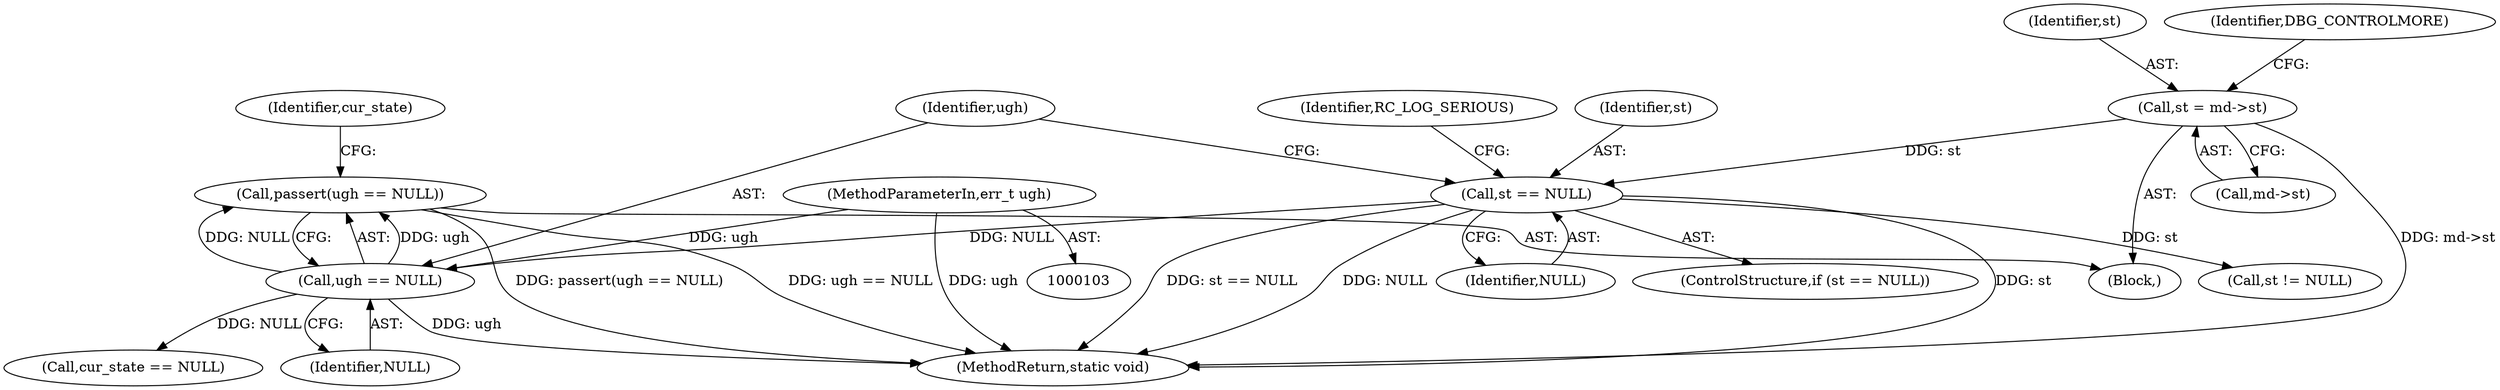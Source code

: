 digraph "0_libreswan_2899351224fe2940aec37d7656e1e392c0fe07f0_0@API" {
"1000148" [label="(Call,passert(ugh == NULL))"];
"1000149" [label="(Call,ugh == NULL)"];
"1000106" [label="(MethodParameterIn,err_t ugh)"];
"1000131" [label="(Call,st == NULL)"];
"1000120" [label="(Call,st = md->st)"];
"1000149" [label="(Call,ugh == NULL)"];
"1000153" [label="(Call,cur_state == NULL)"];
"1000130" [label="(ControlStructure,if (st == NULL))"];
"1000133" [label="(Identifier,NULL)"];
"1000132" [label="(Identifier,st)"];
"1000154" [label="(Identifier,cur_state)"];
"1000151" [label="(Identifier,NULL)"];
"1000122" [label="(Call,md->st)"];
"1000107" [label="(Block,)"];
"1000106" [label="(MethodParameterIn,err_t ugh)"];
"1000120" [label="(Call,st = md->st)"];
"1000121" [label="(Identifier,st)"];
"1000131" [label="(Call,st == NULL)"];
"1000150" [label="(Identifier,ugh)"];
"1000234" [label="(MethodReturn,static void)"];
"1000157" [label="(Call,st != NULL)"];
"1000127" [label="(Identifier,DBG_CONTROLMORE)"];
"1000148" [label="(Call,passert(ugh == NULL))"];
"1000136" [label="(Identifier,RC_LOG_SERIOUS)"];
"1000148" -> "1000107"  [label="AST: "];
"1000148" -> "1000149"  [label="CFG: "];
"1000149" -> "1000148"  [label="AST: "];
"1000154" -> "1000148"  [label="CFG: "];
"1000148" -> "1000234"  [label="DDG: ugh == NULL"];
"1000148" -> "1000234"  [label="DDG: passert(ugh == NULL)"];
"1000149" -> "1000148"  [label="DDG: ugh"];
"1000149" -> "1000148"  [label="DDG: NULL"];
"1000149" -> "1000151"  [label="CFG: "];
"1000150" -> "1000149"  [label="AST: "];
"1000151" -> "1000149"  [label="AST: "];
"1000149" -> "1000234"  [label="DDG: ugh"];
"1000106" -> "1000149"  [label="DDG: ugh"];
"1000131" -> "1000149"  [label="DDG: NULL"];
"1000149" -> "1000153"  [label="DDG: NULL"];
"1000106" -> "1000103"  [label="AST: "];
"1000106" -> "1000234"  [label="DDG: ugh"];
"1000131" -> "1000130"  [label="AST: "];
"1000131" -> "1000133"  [label="CFG: "];
"1000132" -> "1000131"  [label="AST: "];
"1000133" -> "1000131"  [label="AST: "];
"1000136" -> "1000131"  [label="CFG: "];
"1000150" -> "1000131"  [label="CFG: "];
"1000131" -> "1000234"  [label="DDG: NULL"];
"1000131" -> "1000234"  [label="DDG: st"];
"1000131" -> "1000234"  [label="DDG: st == NULL"];
"1000120" -> "1000131"  [label="DDG: st"];
"1000131" -> "1000157"  [label="DDG: st"];
"1000120" -> "1000107"  [label="AST: "];
"1000120" -> "1000122"  [label="CFG: "];
"1000121" -> "1000120"  [label="AST: "];
"1000122" -> "1000120"  [label="AST: "];
"1000127" -> "1000120"  [label="CFG: "];
"1000120" -> "1000234"  [label="DDG: md->st"];
}
